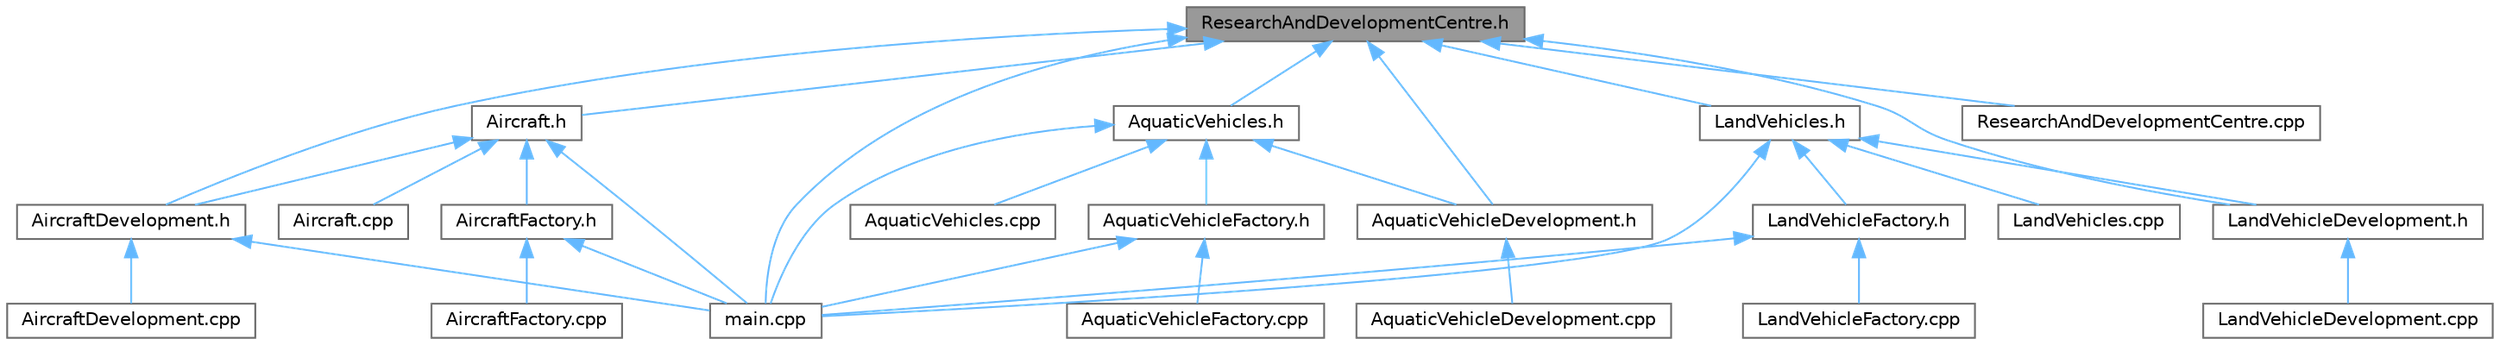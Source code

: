 digraph "ResearchAndDevelopmentCentre.h"
{
 // LATEX_PDF_SIZE
  bgcolor="transparent";
  edge [fontname=Helvetica,fontsize=10,labelfontname=Helvetica,labelfontsize=10];
  node [fontname=Helvetica,fontsize=10,shape=box,height=0.2,width=0.4];
  Node1 [label="ResearchAndDevelopmentCentre.h",height=0.2,width=0.4,color="gray40", fillcolor="grey60", style="filled", fontcolor="black",tooltip=" "];
  Node1 -> Node2 [dir="back",color="steelblue1",style="solid"];
  Node2 [label="Aircraft.h",height=0.2,width=0.4,color="grey40", fillcolor="white", style="filled",URL="$_aircraft_8h.html",tooltip=" "];
  Node2 -> Node3 [dir="back",color="steelblue1",style="solid"];
  Node3 [label="Aircraft.cpp",height=0.2,width=0.4,color="grey40", fillcolor="white", style="filled",URL="$_aircraft_8cpp.html",tooltip=" "];
  Node2 -> Node4 [dir="back",color="steelblue1",style="solid"];
  Node4 [label="AircraftDevelopment.h",height=0.2,width=0.4,color="grey40", fillcolor="white", style="filled",URL="$_aircraft_development_8h.html",tooltip=" "];
  Node4 -> Node5 [dir="back",color="steelblue1",style="solid"];
  Node5 [label="AircraftDevelopment.cpp",height=0.2,width=0.4,color="grey40", fillcolor="white", style="filled",URL="$_aircraft_development_8cpp.html",tooltip=" "];
  Node4 -> Node6 [dir="back",color="steelblue1",style="solid"];
  Node6 [label="main.cpp",height=0.2,width=0.4,color="grey40", fillcolor="white", style="filled",URL="$main_8cpp.html",tooltip=" "];
  Node2 -> Node7 [dir="back",color="steelblue1",style="solid"];
  Node7 [label="AircraftFactory.h",height=0.2,width=0.4,color="grey40", fillcolor="white", style="filled",URL="$_aircraft_factory_8h.html",tooltip=" "];
  Node7 -> Node8 [dir="back",color="steelblue1",style="solid"];
  Node8 [label="AircraftFactory.cpp",height=0.2,width=0.4,color="grey40", fillcolor="white", style="filled",URL="$_aircraft_factory_8cpp.html",tooltip=" "];
  Node7 -> Node6 [dir="back",color="steelblue1",style="solid"];
  Node2 -> Node6 [dir="back",color="steelblue1",style="solid"];
  Node1 -> Node4 [dir="back",color="steelblue1",style="solid"];
  Node1 -> Node9 [dir="back",color="steelblue1",style="solid"];
  Node9 [label="AquaticVehicleDevelopment.h",height=0.2,width=0.4,color="grey40", fillcolor="white", style="filled",URL="$_aquatic_vehicle_development_8h.html",tooltip=" "];
  Node9 -> Node10 [dir="back",color="steelblue1",style="solid"];
  Node10 [label="AquaticVehicleDevelopment.cpp",height=0.2,width=0.4,color="grey40", fillcolor="white", style="filled",URL="$_aquatic_vehicle_development_8cpp.html",tooltip=" "];
  Node1 -> Node11 [dir="back",color="steelblue1",style="solid"];
  Node11 [label="AquaticVehicles.h",height=0.2,width=0.4,color="grey40", fillcolor="white", style="filled",URL="$_aquatic_vehicles_8h.html",tooltip=" "];
  Node11 -> Node9 [dir="back",color="steelblue1",style="solid"];
  Node11 -> Node12 [dir="back",color="steelblue1",style="solid"];
  Node12 [label="AquaticVehicleFactory.h",height=0.2,width=0.4,color="grey40", fillcolor="white", style="filled",URL="$_aquatic_vehicle_factory_8h.html",tooltip=" "];
  Node12 -> Node13 [dir="back",color="steelblue1",style="solid"];
  Node13 [label="AquaticVehicleFactory.cpp",height=0.2,width=0.4,color="grey40", fillcolor="white", style="filled",URL="$_aquatic_vehicle_factory_8cpp.html",tooltip=" "];
  Node12 -> Node6 [dir="back",color="steelblue1",style="solid"];
  Node11 -> Node14 [dir="back",color="steelblue1",style="solid"];
  Node14 [label="AquaticVehicles.cpp",height=0.2,width=0.4,color="grey40", fillcolor="white", style="filled",URL="$_aquatic_vehicles_8cpp.html",tooltip=" "];
  Node11 -> Node6 [dir="back",color="steelblue1",style="solid"];
  Node1 -> Node15 [dir="back",color="steelblue1",style="solid"];
  Node15 [label="LandVehicleDevelopment.h",height=0.2,width=0.4,color="grey40", fillcolor="white", style="filled",URL="$_land_vehicle_development_8h.html",tooltip=" "];
  Node15 -> Node16 [dir="back",color="steelblue1",style="solid"];
  Node16 [label="LandVehicleDevelopment.cpp",height=0.2,width=0.4,color="grey40", fillcolor="white", style="filled",URL="$_land_vehicle_development_8cpp.html",tooltip=" "];
  Node1 -> Node17 [dir="back",color="steelblue1",style="solid"];
  Node17 [label="LandVehicles.h",height=0.2,width=0.4,color="grey40", fillcolor="white", style="filled",URL="$_land_vehicles_8h.html",tooltip=" "];
  Node17 -> Node15 [dir="back",color="steelblue1",style="solid"];
  Node17 -> Node18 [dir="back",color="steelblue1",style="solid"];
  Node18 [label="LandVehicleFactory.h",height=0.2,width=0.4,color="grey40", fillcolor="white", style="filled",URL="$_land_vehicle_factory_8h.html",tooltip=" "];
  Node18 -> Node19 [dir="back",color="steelblue1",style="solid"];
  Node19 [label="LandVehicleFactory.cpp",height=0.2,width=0.4,color="grey40", fillcolor="white", style="filled",URL="$_land_vehicle_factory_8cpp.html",tooltip=" "];
  Node18 -> Node6 [dir="back",color="steelblue1",style="solid"];
  Node17 -> Node20 [dir="back",color="steelblue1",style="solid"];
  Node20 [label="LandVehicles.cpp",height=0.2,width=0.4,color="grey40", fillcolor="white", style="filled",URL="$_land_vehicles_8cpp.html",tooltip=" "];
  Node17 -> Node6 [dir="back",color="steelblue1",style="solid"];
  Node1 -> Node21 [dir="back",color="steelblue1",style="solid"];
  Node21 [label="ResearchAndDevelopmentCentre.cpp",height=0.2,width=0.4,color="grey40", fillcolor="white", style="filled",URL="$_research_and_development_centre_8cpp.html",tooltip=" "];
  Node1 -> Node6 [dir="back",color="steelblue1",style="solid"];
}
